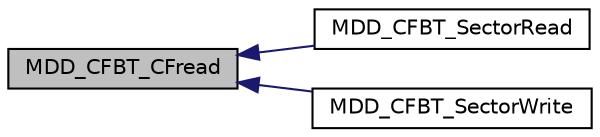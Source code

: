 digraph "MDD_CFBT_CFread"
{
  edge [fontname="Helvetica",fontsize="10",labelfontname="Helvetica",labelfontsize="10"];
  node [fontname="Helvetica",fontsize="10",shape=record];
  rankdir="LR";
  Node1 [label="MDD_CFBT_CFread",height=0.2,width=0.4,color="black", fillcolor="grey75", style="filled", fontcolor="black"];
  Node1 -> Node2 [dir="back",color="midnightblue",fontsize="10",style="solid"];
  Node2 [label="MDD_CFBT_SectorRead",height=0.2,width=0.4,color="black", fillcolor="white", style="filled",URL="$_c_f-_bit_01transaction_8c.html#ae551a9db136538043e335b190be37bf0"];
  Node1 -> Node3 [dir="back",color="midnightblue",fontsize="10",style="solid"];
  Node3 [label="MDD_CFBT_SectorWrite",height=0.2,width=0.4,color="black", fillcolor="white", style="filled",URL="$_c_f-_bit_01transaction_8c.html#a81f63cd1faa8e11e6efc392ade8f31d0"];
}
